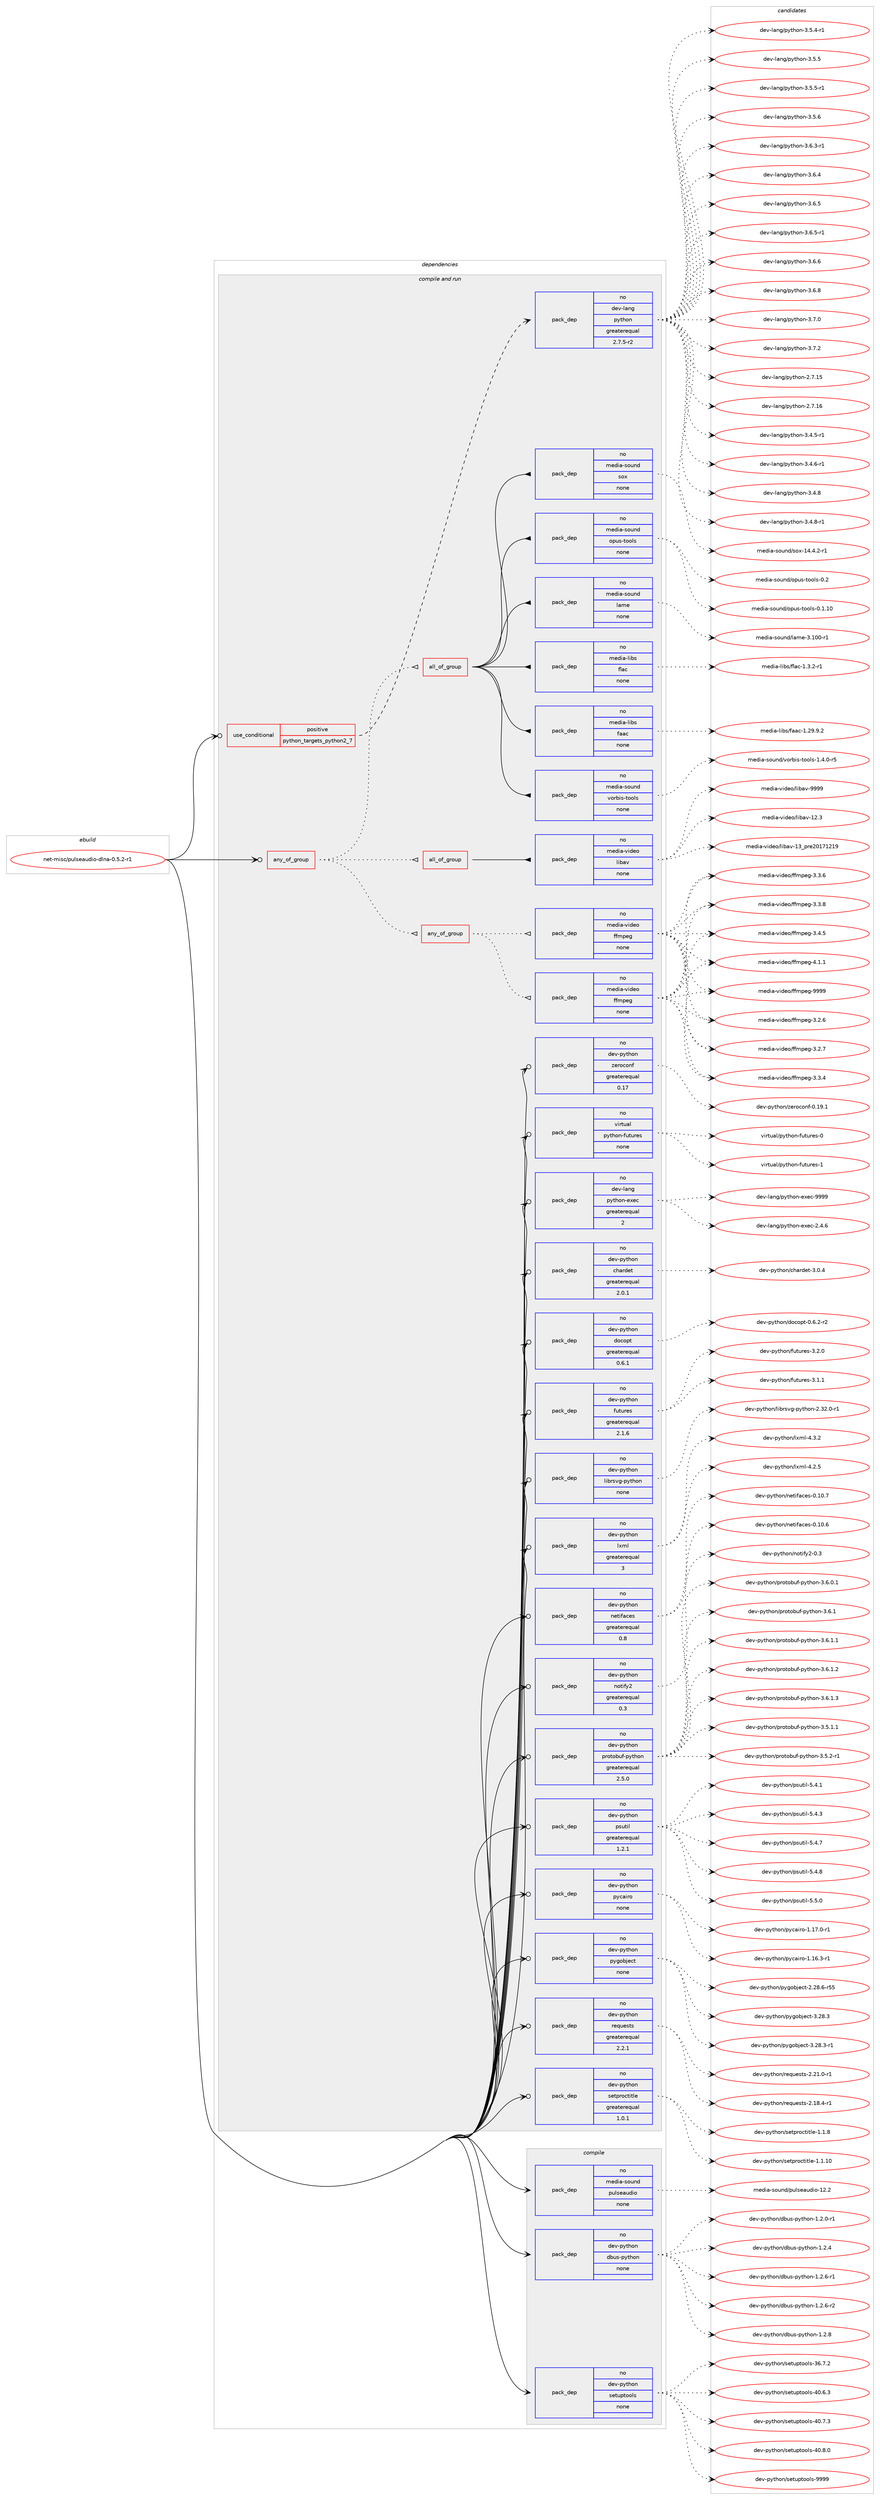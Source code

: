 digraph prolog {

# *************
# Graph options
# *************

newrank=true;
concentrate=true;
compound=true;
graph [rankdir=LR,fontname=Helvetica,fontsize=10,ranksep=1.5];#, ranksep=2.5, nodesep=0.2];
edge  [arrowhead=vee];
node  [fontname=Helvetica,fontsize=10];

# **********
# The ebuild
# **********

subgraph cluster_leftcol {
color=gray;
rank=same;
label=<<i>ebuild</i>>;
id [label="net-misc/pulseaudio-dlna-0.5.2-r1", color=red, width=4, href="../net-misc/pulseaudio-dlna-0.5.2-r1.svg"];
}

# ****************
# The dependencies
# ****************

subgraph cluster_midcol {
color=gray;
label=<<i>dependencies</i>>;
subgraph cluster_compile {
fillcolor="#eeeeee";
style=filled;
label=<<i>compile</i>>;
subgraph pack1194808 {
dependency1671127 [label=<<TABLE BORDER="0" CELLBORDER="1" CELLSPACING="0" CELLPADDING="4" WIDTH="220"><TR><TD ROWSPAN="6" CELLPADDING="30">pack_dep</TD></TR><TR><TD WIDTH="110">no</TD></TR><TR><TD>dev-python</TD></TR><TR><TD>dbus-python</TD></TR><TR><TD>none</TD></TR><TR><TD></TD></TR></TABLE>>, shape=none, color=blue];
}
id:e -> dependency1671127:w [weight=20,style="solid",arrowhead="vee"];
subgraph pack1194809 {
dependency1671128 [label=<<TABLE BORDER="0" CELLBORDER="1" CELLSPACING="0" CELLPADDING="4" WIDTH="220"><TR><TD ROWSPAN="6" CELLPADDING="30">pack_dep</TD></TR><TR><TD WIDTH="110">no</TD></TR><TR><TD>dev-python</TD></TR><TR><TD>setuptools</TD></TR><TR><TD>none</TD></TR><TR><TD></TD></TR></TABLE>>, shape=none, color=blue];
}
id:e -> dependency1671128:w [weight=20,style="solid",arrowhead="vee"];
subgraph pack1194810 {
dependency1671129 [label=<<TABLE BORDER="0" CELLBORDER="1" CELLSPACING="0" CELLPADDING="4" WIDTH="220"><TR><TD ROWSPAN="6" CELLPADDING="30">pack_dep</TD></TR><TR><TD WIDTH="110">no</TD></TR><TR><TD>media-sound</TD></TR><TR><TD>pulseaudio</TD></TR><TR><TD>none</TD></TR><TR><TD></TD></TR></TABLE>>, shape=none, color=blue];
}
id:e -> dependency1671129:w [weight=20,style="solid",arrowhead="vee"];
}
subgraph cluster_compileandrun {
fillcolor="#eeeeee";
style=filled;
label=<<i>compile and run</i>>;
subgraph any26421 {
dependency1671130 [label=<<TABLE BORDER="0" CELLBORDER="1" CELLSPACING="0" CELLPADDING="4"><TR><TD CELLPADDING="10">any_of_group</TD></TR></TABLE>>, shape=none, color=red];subgraph any26422 {
dependency1671131 [label=<<TABLE BORDER="0" CELLBORDER="1" CELLSPACING="0" CELLPADDING="4"><TR><TD CELLPADDING="10">any_of_group</TD></TR></TABLE>>, shape=none, color=red];subgraph pack1194811 {
dependency1671132 [label=<<TABLE BORDER="0" CELLBORDER="1" CELLSPACING="0" CELLPADDING="4" WIDTH="220"><TR><TD ROWSPAN="6" CELLPADDING="30">pack_dep</TD></TR><TR><TD WIDTH="110">no</TD></TR><TR><TD>media-video</TD></TR><TR><TD>ffmpeg</TD></TR><TR><TD>none</TD></TR><TR><TD></TD></TR></TABLE>>, shape=none, color=blue];
}
dependency1671131:e -> dependency1671132:w [weight=20,style="dotted",arrowhead="oinv"];
subgraph pack1194812 {
dependency1671133 [label=<<TABLE BORDER="0" CELLBORDER="1" CELLSPACING="0" CELLPADDING="4" WIDTH="220"><TR><TD ROWSPAN="6" CELLPADDING="30">pack_dep</TD></TR><TR><TD WIDTH="110">no</TD></TR><TR><TD>media-video</TD></TR><TR><TD>ffmpeg</TD></TR><TR><TD>none</TD></TR><TR><TD></TD></TR></TABLE>>, shape=none, color=blue];
}
dependency1671131:e -> dependency1671133:w [weight=20,style="dotted",arrowhead="oinv"];
}
dependency1671130:e -> dependency1671131:w [weight=20,style="dotted",arrowhead="oinv"];
subgraph all823 {
dependency1671134 [label=<<TABLE BORDER="0" CELLBORDER="1" CELLSPACING="0" CELLPADDING="4"><TR><TD CELLPADDING="10">all_of_group</TD></TR></TABLE>>, shape=none, color=red];subgraph pack1194813 {
dependency1671135 [label=<<TABLE BORDER="0" CELLBORDER="1" CELLSPACING="0" CELLPADDING="4" WIDTH="220"><TR><TD ROWSPAN="6" CELLPADDING="30">pack_dep</TD></TR><TR><TD WIDTH="110">no</TD></TR><TR><TD>media-video</TD></TR><TR><TD>libav</TD></TR><TR><TD>none</TD></TR><TR><TD></TD></TR></TABLE>>, shape=none, color=blue];
}
dependency1671134:e -> dependency1671135:w [weight=20,style="solid",arrowhead="inv"];
}
dependency1671130:e -> dependency1671134:w [weight=20,style="dotted",arrowhead="oinv"];
subgraph all824 {
dependency1671136 [label=<<TABLE BORDER="0" CELLBORDER="1" CELLSPACING="0" CELLPADDING="4"><TR><TD CELLPADDING="10">all_of_group</TD></TR></TABLE>>, shape=none, color=red];subgraph pack1194814 {
dependency1671137 [label=<<TABLE BORDER="0" CELLBORDER="1" CELLSPACING="0" CELLPADDING="4" WIDTH="220"><TR><TD ROWSPAN="6" CELLPADDING="30">pack_dep</TD></TR><TR><TD WIDTH="110">no</TD></TR><TR><TD>media-libs</TD></TR><TR><TD>faac</TD></TR><TR><TD>none</TD></TR><TR><TD></TD></TR></TABLE>>, shape=none, color=blue];
}
dependency1671136:e -> dependency1671137:w [weight=20,style="solid",arrowhead="inv"];
subgraph pack1194815 {
dependency1671138 [label=<<TABLE BORDER="0" CELLBORDER="1" CELLSPACING="0" CELLPADDING="4" WIDTH="220"><TR><TD ROWSPAN="6" CELLPADDING="30">pack_dep</TD></TR><TR><TD WIDTH="110">no</TD></TR><TR><TD>media-libs</TD></TR><TR><TD>flac</TD></TR><TR><TD>none</TD></TR><TR><TD></TD></TR></TABLE>>, shape=none, color=blue];
}
dependency1671136:e -> dependency1671138:w [weight=20,style="solid",arrowhead="inv"];
subgraph pack1194816 {
dependency1671139 [label=<<TABLE BORDER="0" CELLBORDER="1" CELLSPACING="0" CELLPADDING="4" WIDTH="220"><TR><TD ROWSPAN="6" CELLPADDING="30">pack_dep</TD></TR><TR><TD WIDTH="110">no</TD></TR><TR><TD>media-sound</TD></TR><TR><TD>lame</TD></TR><TR><TD>none</TD></TR><TR><TD></TD></TR></TABLE>>, shape=none, color=blue];
}
dependency1671136:e -> dependency1671139:w [weight=20,style="solid",arrowhead="inv"];
subgraph pack1194817 {
dependency1671140 [label=<<TABLE BORDER="0" CELLBORDER="1" CELLSPACING="0" CELLPADDING="4" WIDTH="220"><TR><TD ROWSPAN="6" CELLPADDING="30">pack_dep</TD></TR><TR><TD WIDTH="110">no</TD></TR><TR><TD>media-sound</TD></TR><TR><TD>opus-tools</TD></TR><TR><TD>none</TD></TR><TR><TD></TD></TR></TABLE>>, shape=none, color=blue];
}
dependency1671136:e -> dependency1671140:w [weight=20,style="solid",arrowhead="inv"];
subgraph pack1194818 {
dependency1671141 [label=<<TABLE BORDER="0" CELLBORDER="1" CELLSPACING="0" CELLPADDING="4" WIDTH="220"><TR><TD ROWSPAN="6" CELLPADDING="30">pack_dep</TD></TR><TR><TD WIDTH="110">no</TD></TR><TR><TD>media-sound</TD></TR><TR><TD>sox</TD></TR><TR><TD>none</TD></TR><TR><TD></TD></TR></TABLE>>, shape=none, color=blue];
}
dependency1671136:e -> dependency1671141:w [weight=20,style="solid",arrowhead="inv"];
subgraph pack1194819 {
dependency1671142 [label=<<TABLE BORDER="0" CELLBORDER="1" CELLSPACING="0" CELLPADDING="4" WIDTH="220"><TR><TD ROWSPAN="6" CELLPADDING="30">pack_dep</TD></TR><TR><TD WIDTH="110">no</TD></TR><TR><TD>media-sound</TD></TR><TR><TD>vorbis-tools</TD></TR><TR><TD>none</TD></TR><TR><TD></TD></TR></TABLE>>, shape=none, color=blue];
}
dependency1671136:e -> dependency1671142:w [weight=20,style="solid",arrowhead="inv"];
}
dependency1671130:e -> dependency1671136:w [weight=20,style="dotted",arrowhead="oinv"];
}
id:e -> dependency1671130:w [weight=20,style="solid",arrowhead="odotvee"];
subgraph cond449078 {
dependency1671143 [label=<<TABLE BORDER="0" CELLBORDER="1" CELLSPACING="0" CELLPADDING="4"><TR><TD ROWSPAN="3" CELLPADDING="10">use_conditional</TD></TR><TR><TD>positive</TD></TR><TR><TD>python_targets_python2_7</TD></TR></TABLE>>, shape=none, color=red];
subgraph pack1194820 {
dependency1671144 [label=<<TABLE BORDER="0" CELLBORDER="1" CELLSPACING="0" CELLPADDING="4" WIDTH="220"><TR><TD ROWSPAN="6" CELLPADDING="30">pack_dep</TD></TR><TR><TD WIDTH="110">no</TD></TR><TR><TD>dev-lang</TD></TR><TR><TD>python</TD></TR><TR><TD>greaterequal</TD></TR><TR><TD>2.7.5-r2</TD></TR></TABLE>>, shape=none, color=blue];
}
dependency1671143:e -> dependency1671144:w [weight=20,style="dashed",arrowhead="vee"];
}
id:e -> dependency1671143:w [weight=20,style="solid",arrowhead="odotvee"];
subgraph pack1194821 {
dependency1671145 [label=<<TABLE BORDER="0" CELLBORDER="1" CELLSPACING="0" CELLPADDING="4" WIDTH="220"><TR><TD ROWSPAN="6" CELLPADDING="30">pack_dep</TD></TR><TR><TD WIDTH="110">no</TD></TR><TR><TD>dev-lang</TD></TR><TR><TD>python-exec</TD></TR><TR><TD>greaterequal</TD></TR><TR><TD>2</TD></TR></TABLE>>, shape=none, color=blue];
}
id:e -> dependency1671145:w [weight=20,style="solid",arrowhead="odotvee"];
subgraph pack1194822 {
dependency1671146 [label=<<TABLE BORDER="0" CELLBORDER="1" CELLSPACING="0" CELLPADDING="4" WIDTH="220"><TR><TD ROWSPAN="6" CELLPADDING="30">pack_dep</TD></TR><TR><TD WIDTH="110">no</TD></TR><TR><TD>dev-python</TD></TR><TR><TD>chardet</TD></TR><TR><TD>greaterequal</TD></TR><TR><TD>2.0.1</TD></TR></TABLE>>, shape=none, color=blue];
}
id:e -> dependency1671146:w [weight=20,style="solid",arrowhead="odotvee"];
subgraph pack1194823 {
dependency1671147 [label=<<TABLE BORDER="0" CELLBORDER="1" CELLSPACING="0" CELLPADDING="4" WIDTH="220"><TR><TD ROWSPAN="6" CELLPADDING="30">pack_dep</TD></TR><TR><TD WIDTH="110">no</TD></TR><TR><TD>dev-python</TD></TR><TR><TD>docopt</TD></TR><TR><TD>greaterequal</TD></TR><TR><TD>0.6.1</TD></TR></TABLE>>, shape=none, color=blue];
}
id:e -> dependency1671147:w [weight=20,style="solid",arrowhead="odotvee"];
subgraph pack1194824 {
dependency1671148 [label=<<TABLE BORDER="0" CELLBORDER="1" CELLSPACING="0" CELLPADDING="4" WIDTH="220"><TR><TD ROWSPAN="6" CELLPADDING="30">pack_dep</TD></TR><TR><TD WIDTH="110">no</TD></TR><TR><TD>dev-python</TD></TR><TR><TD>futures</TD></TR><TR><TD>greaterequal</TD></TR><TR><TD>2.1.6</TD></TR></TABLE>>, shape=none, color=blue];
}
id:e -> dependency1671148:w [weight=20,style="solid",arrowhead="odotvee"];
subgraph pack1194825 {
dependency1671149 [label=<<TABLE BORDER="0" CELLBORDER="1" CELLSPACING="0" CELLPADDING="4" WIDTH="220"><TR><TD ROWSPAN="6" CELLPADDING="30">pack_dep</TD></TR><TR><TD WIDTH="110">no</TD></TR><TR><TD>dev-python</TD></TR><TR><TD>librsvg-python</TD></TR><TR><TD>none</TD></TR><TR><TD></TD></TR></TABLE>>, shape=none, color=blue];
}
id:e -> dependency1671149:w [weight=20,style="solid",arrowhead="odotvee"];
subgraph pack1194826 {
dependency1671150 [label=<<TABLE BORDER="0" CELLBORDER="1" CELLSPACING="0" CELLPADDING="4" WIDTH="220"><TR><TD ROWSPAN="6" CELLPADDING="30">pack_dep</TD></TR><TR><TD WIDTH="110">no</TD></TR><TR><TD>dev-python</TD></TR><TR><TD>lxml</TD></TR><TR><TD>greaterequal</TD></TR><TR><TD>3</TD></TR></TABLE>>, shape=none, color=blue];
}
id:e -> dependency1671150:w [weight=20,style="solid",arrowhead="odotvee"];
subgraph pack1194827 {
dependency1671151 [label=<<TABLE BORDER="0" CELLBORDER="1" CELLSPACING="0" CELLPADDING="4" WIDTH="220"><TR><TD ROWSPAN="6" CELLPADDING="30">pack_dep</TD></TR><TR><TD WIDTH="110">no</TD></TR><TR><TD>dev-python</TD></TR><TR><TD>netifaces</TD></TR><TR><TD>greaterequal</TD></TR><TR><TD>0.8</TD></TR></TABLE>>, shape=none, color=blue];
}
id:e -> dependency1671151:w [weight=20,style="solid",arrowhead="odotvee"];
subgraph pack1194828 {
dependency1671152 [label=<<TABLE BORDER="0" CELLBORDER="1" CELLSPACING="0" CELLPADDING="4" WIDTH="220"><TR><TD ROWSPAN="6" CELLPADDING="30">pack_dep</TD></TR><TR><TD WIDTH="110">no</TD></TR><TR><TD>dev-python</TD></TR><TR><TD>notify2</TD></TR><TR><TD>greaterequal</TD></TR><TR><TD>0.3</TD></TR></TABLE>>, shape=none, color=blue];
}
id:e -> dependency1671152:w [weight=20,style="solid",arrowhead="odotvee"];
subgraph pack1194829 {
dependency1671153 [label=<<TABLE BORDER="0" CELLBORDER="1" CELLSPACING="0" CELLPADDING="4" WIDTH="220"><TR><TD ROWSPAN="6" CELLPADDING="30">pack_dep</TD></TR><TR><TD WIDTH="110">no</TD></TR><TR><TD>dev-python</TD></TR><TR><TD>protobuf-python</TD></TR><TR><TD>greaterequal</TD></TR><TR><TD>2.5.0</TD></TR></TABLE>>, shape=none, color=blue];
}
id:e -> dependency1671153:w [weight=20,style="solid",arrowhead="odotvee"];
subgraph pack1194830 {
dependency1671154 [label=<<TABLE BORDER="0" CELLBORDER="1" CELLSPACING="0" CELLPADDING="4" WIDTH="220"><TR><TD ROWSPAN="6" CELLPADDING="30">pack_dep</TD></TR><TR><TD WIDTH="110">no</TD></TR><TR><TD>dev-python</TD></TR><TR><TD>psutil</TD></TR><TR><TD>greaterequal</TD></TR><TR><TD>1.2.1</TD></TR></TABLE>>, shape=none, color=blue];
}
id:e -> dependency1671154:w [weight=20,style="solid",arrowhead="odotvee"];
subgraph pack1194831 {
dependency1671155 [label=<<TABLE BORDER="0" CELLBORDER="1" CELLSPACING="0" CELLPADDING="4" WIDTH="220"><TR><TD ROWSPAN="6" CELLPADDING="30">pack_dep</TD></TR><TR><TD WIDTH="110">no</TD></TR><TR><TD>dev-python</TD></TR><TR><TD>pycairo</TD></TR><TR><TD>none</TD></TR><TR><TD></TD></TR></TABLE>>, shape=none, color=blue];
}
id:e -> dependency1671155:w [weight=20,style="solid",arrowhead="odotvee"];
subgraph pack1194832 {
dependency1671156 [label=<<TABLE BORDER="0" CELLBORDER="1" CELLSPACING="0" CELLPADDING="4" WIDTH="220"><TR><TD ROWSPAN="6" CELLPADDING="30">pack_dep</TD></TR><TR><TD WIDTH="110">no</TD></TR><TR><TD>dev-python</TD></TR><TR><TD>pygobject</TD></TR><TR><TD>none</TD></TR><TR><TD></TD></TR></TABLE>>, shape=none, color=blue];
}
id:e -> dependency1671156:w [weight=20,style="solid",arrowhead="odotvee"];
subgraph pack1194833 {
dependency1671157 [label=<<TABLE BORDER="0" CELLBORDER="1" CELLSPACING="0" CELLPADDING="4" WIDTH="220"><TR><TD ROWSPAN="6" CELLPADDING="30">pack_dep</TD></TR><TR><TD WIDTH="110">no</TD></TR><TR><TD>dev-python</TD></TR><TR><TD>requests</TD></TR><TR><TD>greaterequal</TD></TR><TR><TD>2.2.1</TD></TR></TABLE>>, shape=none, color=blue];
}
id:e -> dependency1671157:w [weight=20,style="solid",arrowhead="odotvee"];
subgraph pack1194834 {
dependency1671158 [label=<<TABLE BORDER="0" CELLBORDER="1" CELLSPACING="0" CELLPADDING="4" WIDTH="220"><TR><TD ROWSPAN="6" CELLPADDING="30">pack_dep</TD></TR><TR><TD WIDTH="110">no</TD></TR><TR><TD>dev-python</TD></TR><TR><TD>setproctitle</TD></TR><TR><TD>greaterequal</TD></TR><TR><TD>1.0.1</TD></TR></TABLE>>, shape=none, color=blue];
}
id:e -> dependency1671158:w [weight=20,style="solid",arrowhead="odotvee"];
subgraph pack1194835 {
dependency1671159 [label=<<TABLE BORDER="0" CELLBORDER="1" CELLSPACING="0" CELLPADDING="4" WIDTH="220"><TR><TD ROWSPAN="6" CELLPADDING="30">pack_dep</TD></TR><TR><TD WIDTH="110">no</TD></TR><TR><TD>dev-python</TD></TR><TR><TD>zeroconf</TD></TR><TR><TD>greaterequal</TD></TR><TR><TD>0.17</TD></TR></TABLE>>, shape=none, color=blue];
}
id:e -> dependency1671159:w [weight=20,style="solid",arrowhead="odotvee"];
subgraph pack1194836 {
dependency1671160 [label=<<TABLE BORDER="0" CELLBORDER="1" CELLSPACING="0" CELLPADDING="4" WIDTH="220"><TR><TD ROWSPAN="6" CELLPADDING="30">pack_dep</TD></TR><TR><TD WIDTH="110">no</TD></TR><TR><TD>virtual</TD></TR><TR><TD>python-futures</TD></TR><TR><TD>none</TD></TR><TR><TD></TD></TR></TABLE>>, shape=none, color=blue];
}
id:e -> dependency1671160:w [weight=20,style="solid",arrowhead="odotvee"];
}
subgraph cluster_run {
fillcolor="#eeeeee";
style=filled;
label=<<i>run</i>>;
}
}

# **************
# The candidates
# **************

subgraph cluster_choices {
rank=same;
color=gray;
label=<<i>candidates</i>>;

subgraph choice1194808 {
color=black;
nodesep=1;
choice100101118451121211161041111104710098117115451121211161041111104549465046484511449 [label="dev-python/dbus-python-1.2.0-r1", color=red, width=4,href="../dev-python/dbus-python-1.2.0-r1.svg"];
choice10010111845112121116104111110471009811711545112121116104111110454946504652 [label="dev-python/dbus-python-1.2.4", color=red, width=4,href="../dev-python/dbus-python-1.2.4.svg"];
choice100101118451121211161041111104710098117115451121211161041111104549465046544511449 [label="dev-python/dbus-python-1.2.6-r1", color=red, width=4,href="../dev-python/dbus-python-1.2.6-r1.svg"];
choice100101118451121211161041111104710098117115451121211161041111104549465046544511450 [label="dev-python/dbus-python-1.2.6-r2", color=red, width=4,href="../dev-python/dbus-python-1.2.6-r2.svg"];
choice10010111845112121116104111110471009811711545112121116104111110454946504656 [label="dev-python/dbus-python-1.2.8", color=red, width=4,href="../dev-python/dbus-python-1.2.8.svg"];
dependency1671127:e -> choice100101118451121211161041111104710098117115451121211161041111104549465046484511449:w [style=dotted,weight="100"];
dependency1671127:e -> choice10010111845112121116104111110471009811711545112121116104111110454946504652:w [style=dotted,weight="100"];
dependency1671127:e -> choice100101118451121211161041111104710098117115451121211161041111104549465046544511449:w [style=dotted,weight="100"];
dependency1671127:e -> choice100101118451121211161041111104710098117115451121211161041111104549465046544511450:w [style=dotted,weight="100"];
dependency1671127:e -> choice10010111845112121116104111110471009811711545112121116104111110454946504656:w [style=dotted,weight="100"];
}
subgraph choice1194809 {
color=black;
nodesep=1;
choice100101118451121211161041111104711510111611711211611111110811545515446554650 [label="dev-python/setuptools-36.7.2", color=red, width=4,href="../dev-python/setuptools-36.7.2.svg"];
choice100101118451121211161041111104711510111611711211611111110811545524846544651 [label="dev-python/setuptools-40.6.3", color=red, width=4,href="../dev-python/setuptools-40.6.3.svg"];
choice100101118451121211161041111104711510111611711211611111110811545524846554651 [label="dev-python/setuptools-40.7.3", color=red, width=4,href="../dev-python/setuptools-40.7.3.svg"];
choice100101118451121211161041111104711510111611711211611111110811545524846564648 [label="dev-python/setuptools-40.8.0", color=red, width=4,href="../dev-python/setuptools-40.8.0.svg"];
choice10010111845112121116104111110471151011161171121161111111081154557575757 [label="dev-python/setuptools-9999", color=red, width=4,href="../dev-python/setuptools-9999.svg"];
dependency1671128:e -> choice100101118451121211161041111104711510111611711211611111110811545515446554650:w [style=dotted,weight="100"];
dependency1671128:e -> choice100101118451121211161041111104711510111611711211611111110811545524846544651:w [style=dotted,weight="100"];
dependency1671128:e -> choice100101118451121211161041111104711510111611711211611111110811545524846554651:w [style=dotted,weight="100"];
dependency1671128:e -> choice100101118451121211161041111104711510111611711211611111110811545524846564648:w [style=dotted,weight="100"];
dependency1671128:e -> choice10010111845112121116104111110471151011161171121161111111081154557575757:w [style=dotted,weight="100"];
}
subgraph choice1194810 {
color=black;
nodesep=1;
choice109101100105974511511111711010047112117108115101971171001051114549504650 [label="media-sound/pulseaudio-12.2", color=red, width=4,href="../media-sound/pulseaudio-12.2.svg"];
dependency1671129:e -> choice109101100105974511511111711010047112117108115101971171001051114549504650:w [style=dotted,weight="100"];
}
subgraph choice1194811 {
color=black;
nodesep=1;
choice109101100105974511810510010111147102102109112101103455146504654 [label="media-video/ffmpeg-3.2.6", color=red, width=4,href="../media-video/ffmpeg-3.2.6.svg"];
choice109101100105974511810510010111147102102109112101103455146504655 [label="media-video/ffmpeg-3.2.7", color=red, width=4,href="../media-video/ffmpeg-3.2.7.svg"];
choice109101100105974511810510010111147102102109112101103455146514652 [label="media-video/ffmpeg-3.3.4", color=red, width=4,href="../media-video/ffmpeg-3.3.4.svg"];
choice109101100105974511810510010111147102102109112101103455146514654 [label="media-video/ffmpeg-3.3.6", color=red, width=4,href="../media-video/ffmpeg-3.3.6.svg"];
choice109101100105974511810510010111147102102109112101103455146514656 [label="media-video/ffmpeg-3.3.8", color=red, width=4,href="../media-video/ffmpeg-3.3.8.svg"];
choice109101100105974511810510010111147102102109112101103455146524653 [label="media-video/ffmpeg-3.4.5", color=red, width=4,href="../media-video/ffmpeg-3.4.5.svg"];
choice109101100105974511810510010111147102102109112101103455246494649 [label="media-video/ffmpeg-4.1.1", color=red, width=4,href="../media-video/ffmpeg-4.1.1.svg"];
choice1091011001059745118105100101111471021021091121011034557575757 [label="media-video/ffmpeg-9999", color=red, width=4,href="../media-video/ffmpeg-9999.svg"];
dependency1671132:e -> choice109101100105974511810510010111147102102109112101103455146504654:w [style=dotted,weight="100"];
dependency1671132:e -> choice109101100105974511810510010111147102102109112101103455146504655:w [style=dotted,weight="100"];
dependency1671132:e -> choice109101100105974511810510010111147102102109112101103455146514652:w [style=dotted,weight="100"];
dependency1671132:e -> choice109101100105974511810510010111147102102109112101103455146514654:w [style=dotted,weight="100"];
dependency1671132:e -> choice109101100105974511810510010111147102102109112101103455146514656:w [style=dotted,weight="100"];
dependency1671132:e -> choice109101100105974511810510010111147102102109112101103455146524653:w [style=dotted,weight="100"];
dependency1671132:e -> choice109101100105974511810510010111147102102109112101103455246494649:w [style=dotted,weight="100"];
dependency1671132:e -> choice1091011001059745118105100101111471021021091121011034557575757:w [style=dotted,weight="100"];
}
subgraph choice1194812 {
color=black;
nodesep=1;
choice109101100105974511810510010111147102102109112101103455146504654 [label="media-video/ffmpeg-3.2.6", color=red, width=4,href="../media-video/ffmpeg-3.2.6.svg"];
choice109101100105974511810510010111147102102109112101103455146504655 [label="media-video/ffmpeg-3.2.7", color=red, width=4,href="../media-video/ffmpeg-3.2.7.svg"];
choice109101100105974511810510010111147102102109112101103455146514652 [label="media-video/ffmpeg-3.3.4", color=red, width=4,href="../media-video/ffmpeg-3.3.4.svg"];
choice109101100105974511810510010111147102102109112101103455146514654 [label="media-video/ffmpeg-3.3.6", color=red, width=4,href="../media-video/ffmpeg-3.3.6.svg"];
choice109101100105974511810510010111147102102109112101103455146514656 [label="media-video/ffmpeg-3.3.8", color=red, width=4,href="../media-video/ffmpeg-3.3.8.svg"];
choice109101100105974511810510010111147102102109112101103455146524653 [label="media-video/ffmpeg-3.4.5", color=red, width=4,href="../media-video/ffmpeg-3.4.5.svg"];
choice109101100105974511810510010111147102102109112101103455246494649 [label="media-video/ffmpeg-4.1.1", color=red, width=4,href="../media-video/ffmpeg-4.1.1.svg"];
choice1091011001059745118105100101111471021021091121011034557575757 [label="media-video/ffmpeg-9999", color=red, width=4,href="../media-video/ffmpeg-9999.svg"];
dependency1671133:e -> choice109101100105974511810510010111147102102109112101103455146504654:w [style=dotted,weight="100"];
dependency1671133:e -> choice109101100105974511810510010111147102102109112101103455146504655:w [style=dotted,weight="100"];
dependency1671133:e -> choice109101100105974511810510010111147102102109112101103455146514652:w [style=dotted,weight="100"];
dependency1671133:e -> choice109101100105974511810510010111147102102109112101103455146514654:w [style=dotted,weight="100"];
dependency1671133:e -> choice109101100105974511810510010111147102102109112101103455146514656:w [style=dotted,weight="100"];
dependency1671133:e -> choice109101100105974511810510010111147102102109112101103455146524653:w [style=dotted,weight="100"];
dependency1671133:e -> choice109101100105974511810510010111147102102109112101103455246494649:w [style=dotted,weight="100"];
dependency1671133:e -> choice1091011001059745118105100101111471021021091121011034557575757:w [style=dotted,weight="100"];
}
subgraph choice1194813 {
color=black;
nodesep=1;
choice10910110010597451181051001011114710810598971184549504651 [label="media-video/libav-12.3", color=red, width=4,href="../media-video/libav-12.3.svg"];
choice1091011001059745118105100101111471081059897118454951951121141015048495549504957 [label="media-video/libav-13_pre20171219", color=red, width=4,href="../media-video/libav-13_pre20171219.svg"];
choice10910110010597451181051001011114710810598971184557575757 [label="media-video/libav-9999", color=red, width=4,href="../media-video/libav-9999.svg"];
dependency1671135:e -> choice10910110010597451181051001011114710810598971184549504651:w [style=dotted,weight="100"];
dependency1671135:e -> choice1091011001059745118105100101111471081059897118454951951121141015048495549504957:w [style=dotted,weight="100"];
dependency1671135:e -> choice10910110010597451181051001011114710810598971184557575757:w [style=dotted,weight="100"];
}
subgraph choice1194814 {
color=black;
nodesep=1;
choice10910110010597451081059811547102979799454946505746574650 [label="media-libs/faac-1.29.9.2", color=red, width=4,href="../media-libs/faac-1.29.9.2.svg"];
dependency1671137:e -> choice10910110010597451081059811547102979799454946505746574650:w [style=dotted,weight="100"];
}
subgraph choice1194815 {
color=black;
nodesep=1;
choice1091011001059745108105981154710210897994549465146504511449 [label="media-libs/flac-1.3.2-r1", color=red, width=4,href="../media-libs/flac-1.3.2-r1.svg"];
dependency1671138:e -> choice1091011001059745108105981154710210897994549465146504511449:w [style=dotted,weight="100"];
}
subgraph choice1194816 {
color=black;
nodesep=1;
choice109101100105974511511111711010047108971091014551464948484511449 [label="media-sound/lame-3.100-r1", color=red, width=4,href="../media-sound/lame-3.100-r1.svg"];
dependency1671139:e -> choice109101100105974511511111711010047108971091014551464948484511449:w [style=dotted,weight="100"];
}
subgraph choice1194817 {
color=black;
nodesep=1;
choice1091011001059745115111117110100471111121171154511611111110811545484649464948 [label="media-sound/opus-tools-0.1.10", color=red, width=4,href="../media-sound/opus-tools-0.1.10.svg"];
choice1091011001059745115111117110100471111121171154511611111110811545484650 [label="media-sound/opus-tools-0.2", color=red, width=4,href="../media-sound/opus-tools-0.2.svg"];
dependency1671140:e -> choice1091011001059745115111117110100471111121171154511611111110811545484649464948:w [style=dotted,weight="100"];
dependency1671140:e -> choice1091011001059745115111117110100471111121171154511611111110811545484650:w [style=dotted,weight="100"];
}
subgraph choice1194818 {
color=black;
nodesep=1;
choice109101100105974511511111711010047115111120454952465246504511449 [label="media-sound/sox-14.4.2-r1", color=red, width=4,href="../media-sound/sox-14.4.2-r1.svg"];
dependency1671141:e -> choice109101100105974511511111711010047115111120454952465246504511449:w [style=dotted,weight="100"];
}
subgraph choice1194819 {
color=black;
nodesep=1;
choice10910110010597451151111171101004711811111498105115451161111111081154549465246484511453 [label="media-sound/vorbis-tools-1.4.0-r5", color=red, width=4,href="../media-sound/vorbis-tools-1.4.0-r5.svg"];
dependency1671142:e -> choice10910110010597451151111171101004711811111498105115451161111111081154549465246484511453:w [style=dotted,weight="100"];
}
subgraph choice1194820 {
color=black;
nodesep=1;
choice10010111845108971101034711212111610411111045504655464953 [label="dev-lang/python-2.7.15", color=red, width=4,href="../dev-lang/python-2.7.15.svg"];
choice10010111845108971101034711212111610411111045504655464954 [label="dev-lang/python-2.7.16", color=red, width=4,href="../dev-lang/python-2.7.16.svg"];
choice1001011184510897110103471121211161041111104551465246534511449 [label="dev-lang/python-3.4.5-r1", color=red, width=4,href="../dev-lang/python-3.4.5-r1.svg"];
choice1001011184510897110103471121211161041111104551465246544511449 [label="dev-lang/python-3.4.6-r1", color=red, width=4,href="../dev-lang/python-3.4.6-r1.svg"];
choice100101118451089711010347112121116104111110455146524656 [label="dev-lang/python-3.4.8", color=red, width=4,href="../dev-lang/python-3.4.8.svg"];
choice1001011184510897110103471121211161041111104551465246564511449 [label="dev-lang/python-3.4.8-r1", color=red, width=4,href="../dev-lang/python-3.4.8-r1.svg"];
choice1001011184510897110103471121211161041111104551465346524511449 [label="dev-lang/python-3.5.4-r1", color=red, width=4,href="../dev-lang/python-3.5.4-r1.svg"];
choice100101118451089711010347112121116104111110455146534653 [label="dev-lang/python-3.5.5", color=red, width=4,href="../dev-lang/python-3.5.5.svg"];
choice1001011184510897110103471121211161041111104551465346534511449 [label="dev-lang/python-3.5.5-r1", color=red, width=4,href="../dev-lang/python-3.5.5-r1.svg"];
choice100101118451089711010347112121116104111110455146534654 [label="dev-lang/python-3.5.6", color=red, width=4,href="../dev-lang/python-3.5.6.svg"];
choice1001011184510897110103471121211161041111104551465446514511449 [label="dev-lang/python-3.6.3-r1", color=red, width=4,href="../dev-lang/python-3.6.3-r1.svg"];
choice100101118451089711010347112121116104111110455146544652 [label="dev-lang/python-3.6.4", color=red, width=4,href="../dev-lang/python-3.6.4.svg"];
choice100101118451089711010347112121116104111110455146544653 [label="dev-lang/python-3.6.5", color=red, width=4,href="../dev-lang/python-3.6.5.svg"];
choice1001011184510897110103471121211161041111104551465446534511449 [label="dev-lang/python-3.6.5-r1", color=red, width=4,href="../dev-lang/python-3.6.5-r1.svg"];
choice100101118451089711010347112121116104111110455146544654 [label="dev-lang/python-3.6.6", color=red, width=4,href="../dev-lang/python-3.6.6.svg"];
choice100101118451089711010347112121116104111110455146544656 [label="dev-lang/python-3.6.8", color=red, width=4,href="../dev-lang/python-3.6.8.svg"];
choice100101118451089711010347112121116104111110455146554648 [label="dev-lang/python-3.7.0", color=red, width=4,href="../dev-lang/python-3.7.0.svg"];
choice100101118451089711010347112121116104111110455146554650 [label="dev-lang/python-3.7.2", color=red, width=4,href="../dev-lang/python-3.7.2.svg"];
dependency1671144:e -> choice10010111845108971101034711212111610411111045504655464953:w [style=dotted,weight="100"];
dependency1671144:e -> choice10010111845108971101034711212111610411111045504655464954:w [style=dotted,weight="100"];
dependency1671144:e -> choice1001011184510897110103471121211161041111104551465246534511449:w [style=dotted,weight="100"];
dependency1671144:e -> choice1001011184510897110103471121211161041111104551465246544511449:w [style=dotted,weight="100"];
dependency1671144:e -> choice100101118451089711010347112121116104111110455146524656:w [style=dotted,weight="100"];
dependency1671144:e -> choice1001011184510897110103471121211161041111104551465246564511449:w [style=dotted,weight="100"];
dependency1671144:e -> choice1001011184510897110103471121211161041111104551465346524511449:w [style=dotted,weight="100"];
dependency1671144:e -> choice100101118451089711010347112121116104111110455146534653:w [style=dotted,weight="100"];
dependency1671144:e -> choice1001011184510897110103471121211161041111104551465346534511449:w [style=dotted,weight="100"];
dependency1671144:e -> choice100101118451089711010347112121116104111110455146534654:w [style=dotted,weight="100"];
dependency1671144:e -> choice1001011184510897110103471121211161041111104551465446514511449:w [style=dotted,weight="100"];
dependency1671144:e -> choice100101118451089711010347112121116104111110455146544652:w [style=dotted,weight="100"];
dependency1671144:e -> choice100101118451089711010347112121116104111110455146544653:w [style=dotted,weight="100"];
dependency1671144:e -> choice1001011184510897110103471121211161041111104551465446534511449:w [style=dotted,weight="100"];
dependency1671144:e -> choice100101118451089711010347112121116104111110455146544654:w [style=dotted,weight="100"];
dependency1671144:e -> choice100101118451089711010347112121116104111110455146544656:w [style=dotted,weight="100"];
dependency1671144:e -> choice100101118451089711010347112121116104111110455146554648:w [style=dotted,weight="100"];
dependency1671144:e -> choice100101118451089711010347112121116104111110455146554650:w [style=dotted,weight="100"];
}
subgraph choice1194821 {
color=black;
nodesep=1;
choice1001011184510897110103471121211161041111104510112010199455046524654 [label="dev-lang/python-exec-2.4.6", color=red, width=4,href="../dev-lang/python-exec-2.4.6.svg"];
choice10010111845108971101034711212111610411111045101120101994557575757 [label="dev-lang/python-exec-9999", color=red, width=4,href="../dev-lang/python-exec-9999.svg"];
dependency1671145:e -> choice1001011184510897110103471121211161041111104510112010199455046524654:w [style=dotted,weight="100"];
dependency1671145:e -> choice10010111845108971101034711212111610411111045101120101994557575757:w [style=dotted,weight="100"];
}
subgraph choice1194822 {
color=black;
nodesep=1;
choice10010111845112121116104111110479910497114100101116455146484652 [label="dev-python/chardet-3.0.4", color=red, width=4,href="../dev-python/chardet-3.0.4.svg"];
dependency1671146:e -> choice10010111845112121116104111110479910497114100101116455146484652:w [style=dotted,weight="100"];
}
subgraph choice1194823 {
color=black;
nodesep=1;
choice1001011184511212111610411111047100111991111121164548465446504511450 [label="dev-python/docopt-0.6.2-r2", color=red, width=4,href="../dev-python/docopt-0.6.2-r2.svg"];
dependency1671147:e -> choice1001011184511212111610411111047100111991111121164548465446504511450:w [style=dotted,weight="100"];
}
subgraph choice1194824 {
color=black;
nodesep=1;
choice1001011184511212111610411111047102117116117114101115455146494649 [label="dev-python/futures-3.1.1", color=red, width=4,href="../dev-python/futures-3.1.1.svg"];
choice1001011184511212111610411111047102117116117114101115455146504648 [label="dev-python/futures-3.2.0", color=red, width=4,href="../dev-python/futures-3.2.0.svg"];
dependency1671148:e -> choice1001011184511212111610411111047102117116117114101115455146494649:w [style=dotted,weight="100"];
dependency1671148:e -> choice1001011184511212111610411111047102117116117114101115455146504648:w [style=dotted,weight="100"];
}
subgraph choice1194825 {
color=black;
nodesep=1;
choice10010111845112121116104111110471081059811411511810345112121116104111110455046515046484511449 [label="dev-python/librsvg-python-2.32.0-r1", color=red, width=4,href="../dev-python/librsvg-python-2.32.0-r1.svg"];
dependency1671149:e -> choice10010111845112121116104111110471081059811411511810345112121116104111110455046515046484511449:w [style=dotted,weight="100"];
}
subgraph choice1194826 {
color=black;
nodesep=1;
choice1001011184511212111610411111047108120109108455246504653 [label="dev-python/lxml-4.2.5", color=red, width=4,href="../dev-python/lxml-4.2.5.svg"];
choice1001011184511212111610411111047108120109108455246514650 [label="dev-python/lxml-4.3.2", color=red, width=4,href="../dev-python/lxml-4.3.2.svg"];
dependency1671150:e -> choice1001011184511212111610411111047108120109108455246504653:w [style=dotted,weight="100"];
dependency1671150:e -> choice1001011184511212111610411111047108120109108455246514650:w [style=dotted,weight="100"];
}
subgraph choice1194827 {
color=black;
nodesep=1;
choice1001011184511212111610411111047110101116105102979910111545484649484654 [label="dev-python/netifaces-0.10.6", color=red, width=4,href="../dev-python/netifaces-0.10.6.svg"];
choice1001011184511212111610411111047110101116105102979910111545484649484655 [label="dev-python/netifaces-0.10.7", color=red, width=4,href="../dev-python/netifaces-0.10.7.svg"];
dependency1671151:e -> choice1001011184511212111610411111047110101116105102979910111545484649484654:w [style=dotted,weight="100"];
dependency1671151:e -> choice1001011184511212111610411111047110101116105102979910111545484649484655:w [style=dotted,weight="100"];
}
subgraph choice1194828 {
color=black;
nodesep=1;
choice10010111845112121116104111110471101111161051021215045484651 [label="dev-python/notify2-0.3", color=red, width=4,href="../dev-python/notify2-0.3.svg"];
dependency1671152:e -> choice10010111845112121116104111110471101111161051021215045484651:w [style=dotted,weight="100"];
}
subgraph choice1194829 {
color=black;
nodesep=1;
choice100101118451121211161041111104711211411111611198117102451121211161041111104551465346494649 [label="dev-python/protobuf-python-3.5.1.1", color=red, width=4,href="../dev-python/protobuf-python-3.5.1.1.svg"];
choice100101118451121211161041111104711211411111611198117102451121211161041111104551465346504511449 [label="dev-python/protobuf-python-3.5.2-r1", color=red, width=4,href="../dev-python/protobuf-python-3.5.2-r1.svg"];
choice100101118451121211161041111104711211411111611198117102451121211161041111104551465446484649 [label="dev-python/protobuf-python-3.6.0.1", color=red, width=4,href="../dev-python/protobuf-python-3.6.0.1.svg"];
choice10010111845112121116104111110471121141111161119811710245112121116104111110455146544649 [label="dev-python/protobuf-python-3.6.1", color=red, width=4,href="../dev-python/protobuf-python-3.6.1.svg"];
choice100101118451121211161041111104711211411111611198117102451121211161041111104551465446494649 [label="dev-python/protobuf-python-3.6.1.1", color=red, width=4,href="../dev-python/protobuf-python-3.6.1.1.svg"];
choice100101118451121211161041111104711211411111611198117102451121211161041111104551465446494650 [label="dev-python/protobuf-python-3.6.1.2", color=red, width=4,href="../dev-python/protobuf-python-3.6.1.2.svg"];
choice100101118451121211161041111104711211411111611198117102451121211161041111104551465446494651 [label="dev-python/protobuf-python-3.6.1.3", color=red, width=4,href="../dev-python/protobuf-python-3.6.1.3.svg"];
dependency1671153:e -> choice100101118451121211161041111104711211411111611198117102451121211161041111104551465346494649:w [style=dotted,weight="100"];
dependency1671153:e -> choice100101118451121211161041111104711211411111611198117102451121211161041111104551465346504511449:w [style=dotted,weight="100"];
dependency1671153:e -> choice100101118451121211161041111104711211411111611198117102451121211161041111104551465446484649:w [style=dotted,weight="100"];
dependency1671153:e -> choice10010111845112121116104111110471121141111161119811710245112121116104111110455146544649:w [style=dotted,weight="100"];
dependency1671153:e -> choice100101118451121211161041111104711211411111611198117102451121211161041111104551465446494649:w [style=dotted,weight="100"];
dependency1671153:e -> choice100101118451121211161041111104711211411111611198117102451121211161041111104551465446494650:w [style=dotted,weight="100"];
dependency1671153:e -> choice100101118451121211161041111104711211411111611198117102451121211161041111104551465446494651:w [style=dotted,weight="100"];
}
subgraph choice1194830 {
color=black;
nodesep=1;
choice1001011184511212111610411111047112115117116105108455346524649 [label="dev-python/psutil-5.4.1", color=red, width=4,href="../dev-python/psutil-5.4.1.svg"];
choice1001011184511212111610411111047112115117116105108455346524651 [label="dev-python/psutil-5.4.3", color=red, width=4,href="../dev-python/psutil-5.4.3.svg"];
choice1001011184511212111610411111047112115117116105108455346524655 [label="dev-python/psutil-5.4.7", color=red, width=4,href="../dev-python/psutil-5.4.7.svg"];
choice1001011184511212111610411111047112115117116105108455346524656 [label="dev-python/psutil-5.4.8", color=red, width=4,href="../dev-python/psutil-5.4.8.svg"];
choice1001011184511212111610411111047112115117116105108455346534648 [label="dev-python/psutil-5.5.0", color=red, width=4,href="../dev-python/psutil-5.5.0.svg"];
dependency1671154:e -> choice1001011184511212111610411111047112115117116105108455346524649:w [style=dotted,weight="100"];
dependency1671154:e -> choice1001011184511212111610411111047112115117116105108455346524651:w [style=dotted,weight="100"];
dependency1671154:e -> choice1001011184511212111610411111047112115117116105108455346524655:w [style=dotted,weight="100"];
dependency1671154:e -> choice1001011184511212111610411111047112115117116105108455346524656:w [style=dotted,weight="100"];
dependency1671154:e -> choice1001011184511212111610411111047112115117116105108455346534648:w [style=dotted,weight="100"];
}
subgraph choice1194831 {
color=black;
nodesep=1;
choice10010111845112121116104111110471121219997105114111454946495446514511449 [label="dev-python/pycairo-1.16.3-r1", color=red, width=4,href="../dev-python/pycairo-1.16.3-r1.svg"];
choice10010111845112121116104111110471121219997105114111454946495546484511449 [label="dev-python/pycairo-1.17.0-r1", color=red, width=4,href="../dev-python/pycairo-1.17.0-r1.svg"];
dependency1671155:e -> choice10010111845112121116104111110471121219997105114111454946495446514511449:w [style=dotted,weight="100"];
dependency1671155:e -> choice10010111845112121116104111110471121219997105114111454946495546484511449:w [style=dotted,weight="100"];
}
subgraph choice1194832 {
color=black;
nodesep=1;
choice1001011184511212111610411111047112121103111981061019911645504650564654451145353 [label="dev-python/pygobject-2.28.6-r55", color=red, width=4,href="../dev-python/pygobject-2.28.6-r55.svg"];
choice1001011184511212111610411111047112121103111981061019911645514650564651 [label="dev-python/pygobject-3.28.3", color=red, width=4,href="../dev-python/pygobject-3.28.3.svg"];
choice10010111845112121116104111110471121211031119810610199116455146505646514511449 [label="dev-python/pygobject-3.28.3-r1", color=red, width=4,href="../dev-python/pygobject-3.28.3-r1.svg"];
dependency1671156:e -> choice1001011184511212111610411111047112121103111981061019911645504650564654451145353:w [style=dotted,weight="100"];
dependency1671156:e -> choice1001011184511212111610411111047112121103111981061019911645514650564651:w [style=dotted,weight="100"];
dependency1671156:e -> choice10010111845112121116104111110471121211031119810610199116455146505646514511449:w [style=dotted,weight="100"];
}
subgraph choice1194833 {
color=black;
nodesep=1;
choice1001011184511212111610411111047114101113117101115116115455046495646524511449 [label="dev-python/requests-2.18.4-r1", color=red, width=4,href="../dev-python/requests-2.18.4-r1.svg"];
choice1001011184511212111610411111047114101113117101115116115455046504946484511449 [label="dev-python/requests-2.21.0-r1", color=red, width=4,href="../dev-python/requests-2.21.0-r1.svg"];
dependency1671157:e -> choice1001011184511212111610411111047114101113117101115116115455046495646524511449:w [style=dotted,weight="100"];
dependency1671157:e -> choice1001011184511212111610411111047114101113117101115116115455046504946484511449:w [style=dotted,weight="100"];
}
subgraph choice1194834 {
color=black;
nodesep=1;
choice10010111845112121116104111110471151011161121141119911610511610810145494649464948 [label="dev-python/setproctitle-1.1.10", color=red, width=4,href="../dev-python/setproctitle-1.1.10.svg"];
choice100101118451121211161041111104711510111611211411199116105116108101454946494656 [label="dev-python/setproctitle-1.1.8", color=red, width=4,href="../dev-python/setproctitle-1.1.8.svg"];
dependency1671158:e -> choice10010111845112121116104111110471151011161121141119911610511610810145494649464948:w [style=dotted,weight="100"];
dependency1671158:e -> choice100101118451121211161041111104711510111611211411199116105116108101454946494656:w [style=dotted,weight="100"];
}
subgraph choice1194835 {
color=black;
nodesep=1;
choice10010111845112121116104111110471221011141119911111010245484649574649 [label="dev-python/zeroconf-0.19.1", color=red, width=4,href="../dev-python/zeroconf-0.19.1.svg"];
dependency1671159:e -> choice10010111845112121116104111110471221011141119911111010245484649574649:w [style=dotted,weight="100"];
}
subgraph choice1194836 {
color=black;
nodesep=1;
choice1181051141161179710847112121116104111110451021171161171141011154548 [label="virtual/python-futures-0", color=red, width=4,href="../virtual/python-futures-0.svg"];
choice1181051141161179710847112121116104111110451021171161171141011154549 [label="virtual/python-futures-1", color=red, width=4,href="../virtual/python-futures-1.svg"];
dependency1671160:e -> choice1181051141161179710847112121116104111110451021171161171141011154548:w [style=dotted,weight="100"];
dependency1671160:e -> choice1181051141161179710847112121116104111110451021171161171141011154549:w [style=dotted,weight="100"];
}
}

}

